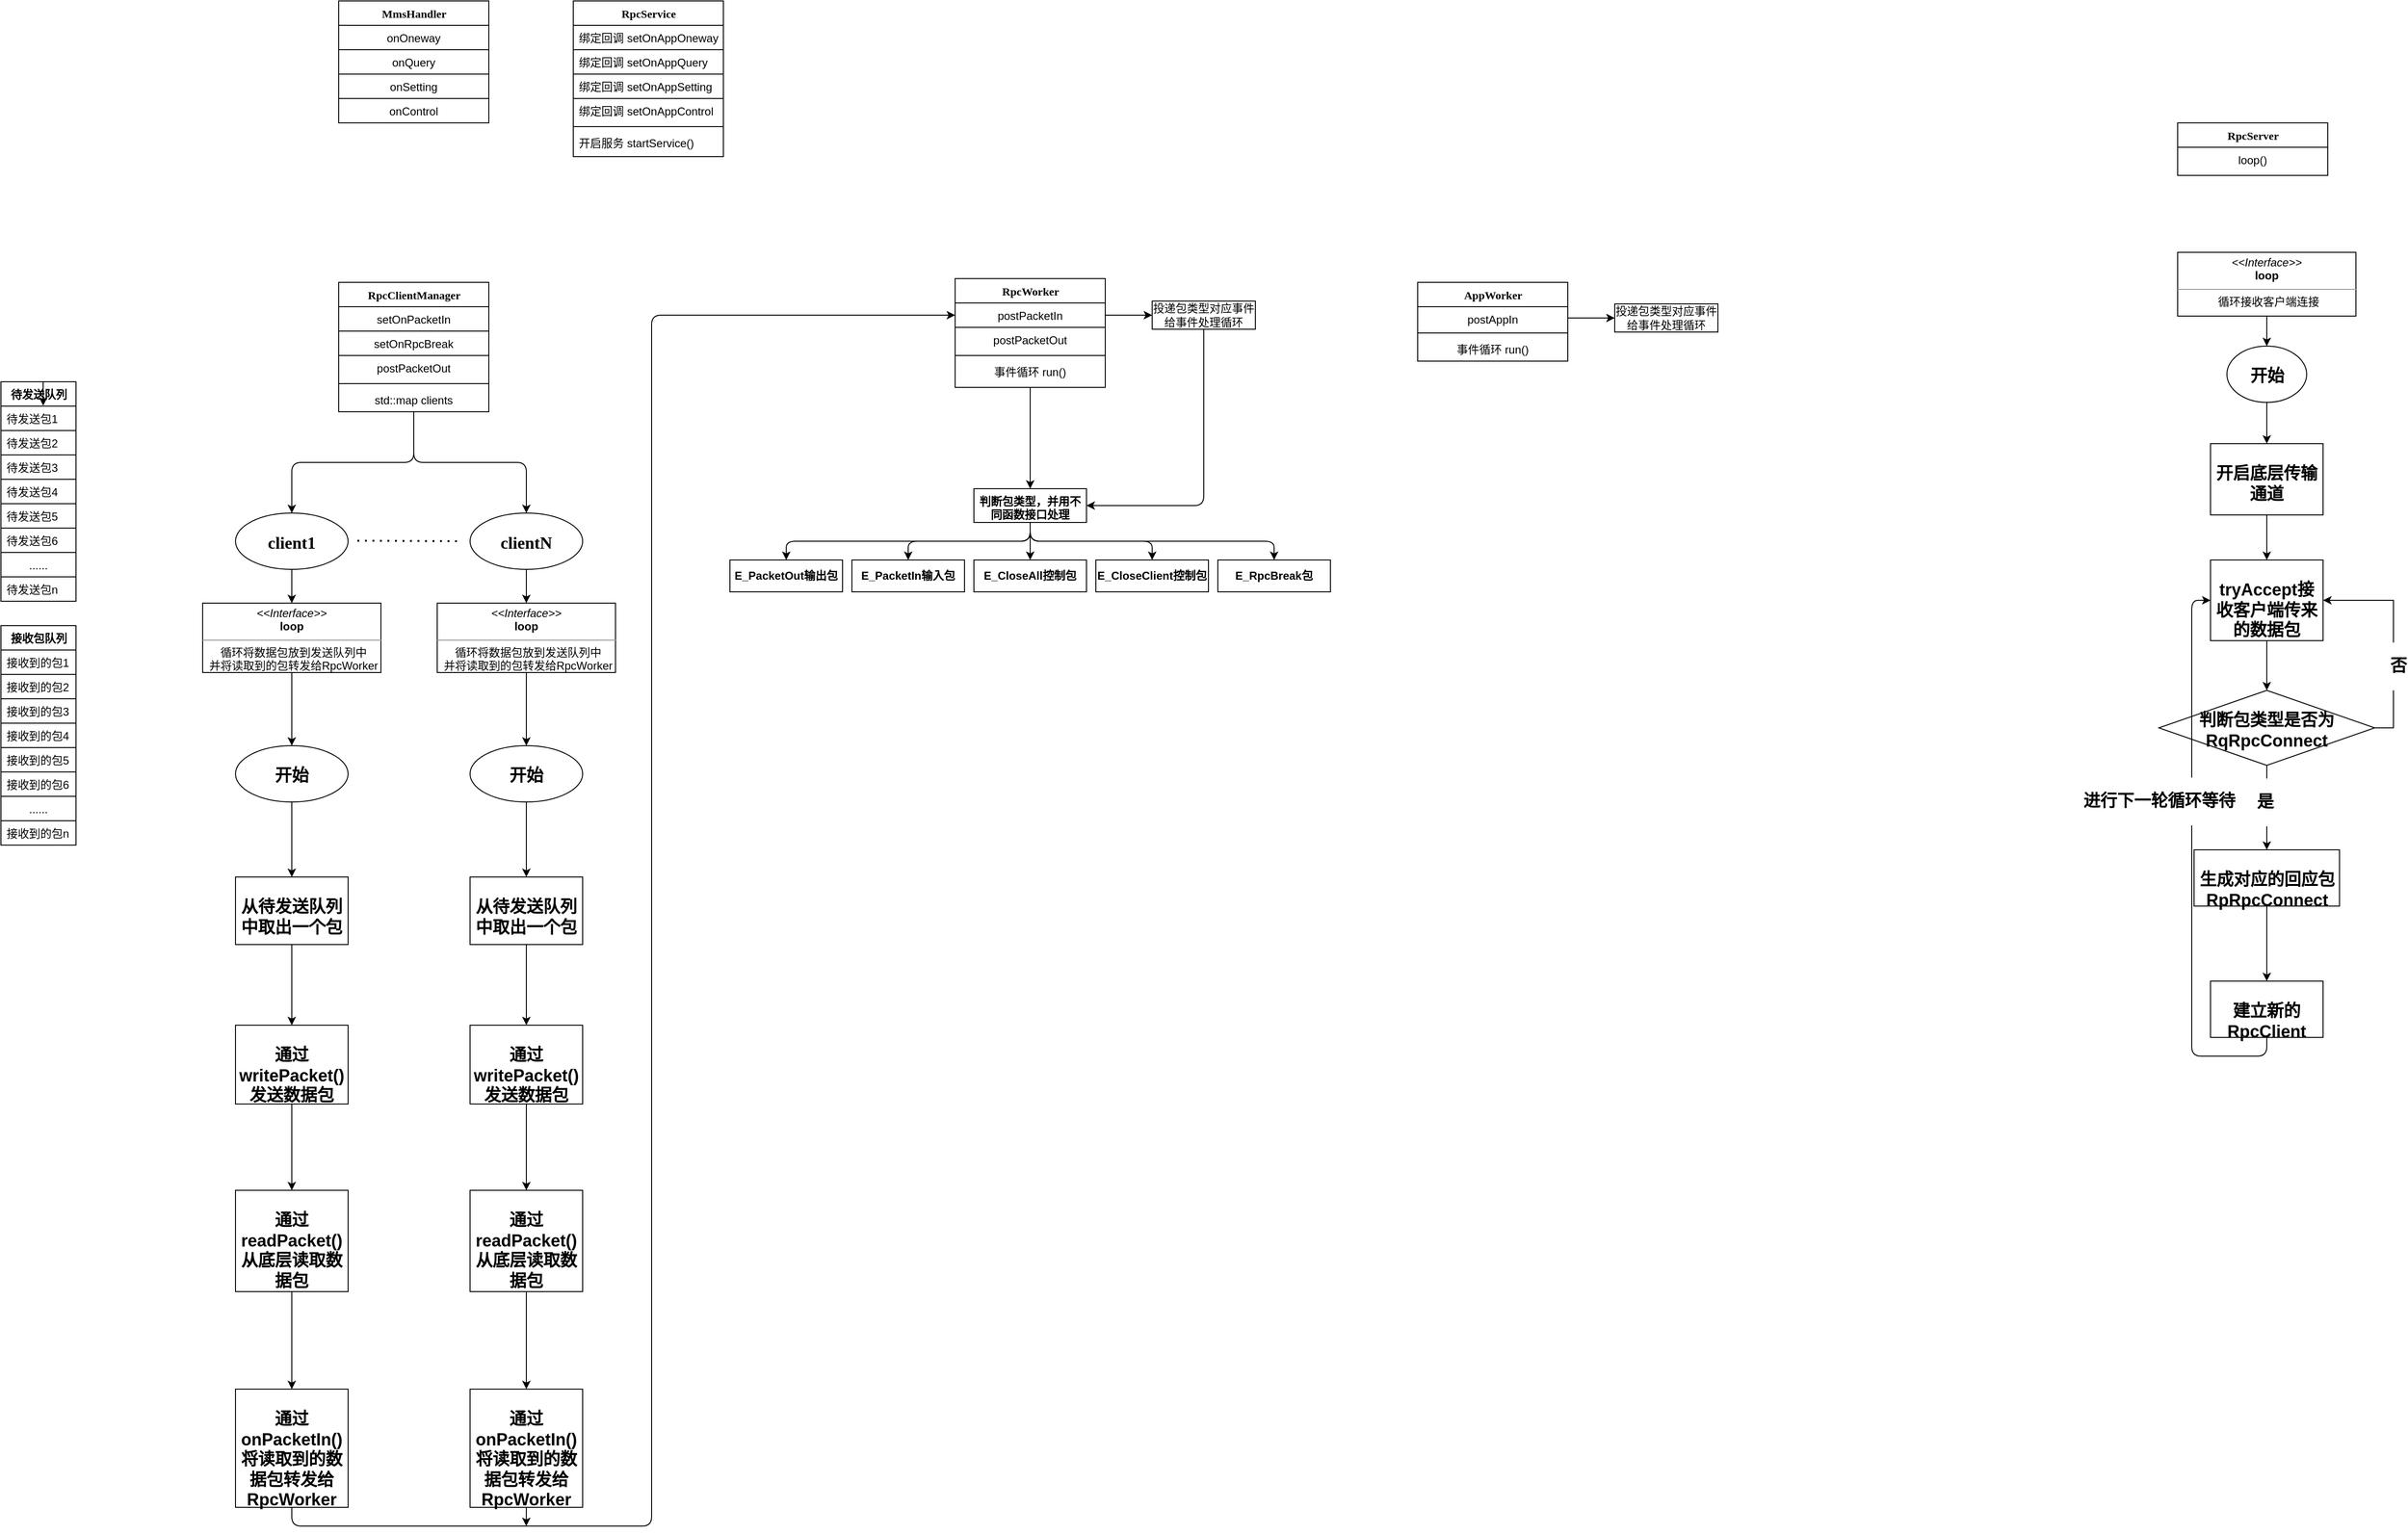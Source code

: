 <mxfile version="16.1.0" type="github">
  <diagram id="BqAmC7BOqAPrUOAA4C0k" name="Page-1">
    <mxGraphModel dx="3031" dy="1164" grid="1" gridSize="10" guides="1" tooltips="1" connect="1" arrows="1" fold="1" page="1" pageScale="1" pageWidth="827" pageHeight="1169" math="0" shadow="0">
      <root>
        <mxCell id="0" />
        <mxCell id="1" parent="0" />
        <mxCell id="0Vug1QAKRGYG_WwzE44U-51" value="" style="edgeStyle=orthogonalEdgeStyle;rounded=1;jumpStyle=none;orthogonalLoop=1;jettySize=auto;html=1;fontSize=12;targetPerimeterSpacing=0;" edge="1" parent="1" source="-O3zTlE9XWn2PVPCjwRp-2" target="0Vug1QAKRGYG_WwzE44U-50">
          <mxGeometry relative="1" as="geometry" />
        </mxCell>
        <mxCell id="0Vug1QAKRGYG_WwzE44U-53" style="edgeStyle=orthogonalEdgeStyle;rounded=1;jumpStyle=none;orthogonalLoop=1;jettySize=auto;html=1;entryX=0.5;entryY=0;entryDx=0;entryDy=0;fontSize=12;targetPerimeterSpacing=0;" edge="1" parent="1" source="-O3zTlE9XWn2PVPCjwRp-2" target="0Vug1QAKRGYG_WwzE44U-52">
          <mxGeometry relative="1" as="geometry" />
        </mxCell>
        <mxCell id="-O3zTlE9XWn2PVPCjwRp-2" value="RpcClientManager" style="swimlane;html=1;fontStyle=1;align=center;verticalAlign=top;childLayout=stackLayout;horizontal=1;startSize=26;horizontalStack=0;resizeParent=1;resizeLast=0;collapsible=1;marginBottom=0;swimlaneFillColor=#ffffff;rounded=0;shadow=0;comic=0;labelBackgroundColor=none;strokeWidth=1;fillColor=none;fontFamily=Verdana;fontSize=12" parent="1" vertex="1">
          <mxGeometry x="20" y="364" width="160" height="138" as="geometry" />
        </mxCell>
        <mxCell id="-O3zTlE9XWn2PVPCjwRp-3" value="setOnPacketIn" style="text;html=1;strokeColor=default;fillColor=none;align=center;verticalAlign=top;spacingLeft=4;spacingRight=4;whiteSpace=wrap;overflow=hidden;rotatable=0;points=[[0,0.5],[1,0.5]];portConstraint=eastwest;" parent="-O3zTlE9XWn2PVPCjwRp-2" vertex="1">
          <mxGeometry y="26" width="160" height="26" as="geometry" />
        </mxCell>
        <mxCell id="-O3zTlE9XWn2PVPCjwRp-4" value="setOnRpcBreak" style="text;html=1;strokeColor=default;fillColor=none;align=center;verticalAlign=top;spacingLeft=4;spacingRight=4;whiteSpace=wrap;overflow=hidden;rotatable=0;points=[[0,0.5],[1,0.5]];portConstraint=eastwest;" parent="-O3zTlE9XWn2PVPCjwRp-2" vertex="1">
          <mxGeometry y="52" width="160" height="26" as="geometry" />
        </mxCell>
        <mxCell id="-O3zTlE9XWn2PVPCjwRp-5" value="postPacketOut" style="text;html=1;strokeColor=none;fillColor=none;align=center;verticalAlign=top;spacingLeft=4;spacingRight=4;whiteSpace=wrap;overflow=hidden;rotatable=0;points=[[0,0.5],[1,0.5]];portConstraint=eastwest;" parent="-O3zTlE9XWn2PVPCjwRp-2" vertex="1">
          <mxGeometry y="78" width="160" height="26" as="geometry" />
        </mxCell>
        <mxCell id="-O3zTlE9XWn2PVPCjwRp-6" value="" style="line;html=1;strokeWidth=1;fillColor=none;align=left;verticalAlign=middle;spacingTop=-1;spacingLeft=3;spacingRight=3;rotatable=0;labelPosition=right;points=[];portConstraint=eastwest;" parent="-O3zTlE9XWn2PVPCjwRp-2" vertex="1">
          <mxGeometry y="104" width="160" height="8" as="geometry" />
        </mxCell>
        <mxCell id="-O3zTlE9XWn2PVPCjwRp-7" value="std::map clients" style="text;html=1;strokeColor=none;fillColor=none;align=center;verticalAlign=top;spacingLeft=4;spacingRight=4;whiteSpace=wrap;overflow=hidden;rotatable=0;points=[[0,0.5],[1,0.5]];portConstraint=eastwest;" parent="-O3zTlE9XWn2PVPCjwRp-2" vertex="1">
          <mxGeometry y="112" width="160" height="26" as="geometry" />
        </mxCell>
        <mxCell id="-O3zTlE9XWn2PVPCjwRp-8" value="MmsHandler" style="swimlane;html=1;fontStyle=1;align=center;verticalAlign=top;childLayout=stackLayout;horizontal=1;startSize=26;horizontalStack=0;resizeParent=1;resizeLast=0;collapsible=1;marginBottom=0;swimlaneFillColor=#ffffff;rounded=0;shadow=0;comic=0;labelBackgroundColor=none;strokeWidth=1;fillColor=none;fontFamily=Verdana;fontSize=12" parent="1" vertex="1">
          <mxGeometry x="20" y="64" width="160" height="130" as="geometry">
            <mxRectangle x="20" y="64" width="120" height="26" as="alternateBounds" />
          </mxGeometry>
        </mxCell>
        <mxCell id="-O3zTlE9XWn2PVPCjwRp-57" value="onOneway" style="text;html=1;strokeColor=none;fillColor=none;align=center;verticalAlign=top;spacingLeft=4;spacingRight=4;whiteSpace=wrap;overflow=hidden;rotatable=0;points=[[0,0.5],[1,0.5]];portConstraint=eastwest;" parent="-O3zTlE9XWn2PVPCjwRp-8" vertex="1">
          <mxGeometry y="26" width="160" height="26" as="geometry" />
        </mxCell>
        <mxCell id="-O3zTlE9XWn2PVPCjwRp-58" value="onQuery" style="text;html=1;strokeColor=default;fillColor=none;align=center;verticalAlign=top;spacingLeft=4;spacingRight=4;whiteSpace=wrap;overflow=hidden;rotatable=0;points=[[0,0.5],[1,0.5]];portConstraint=eastwest;" parent="-O3zTlE9XWn2PVPCjwRp-8" vertex="1">
          <mxGeometry y="52" width="160" height="26" as="geometry" />
        </mxCell>
        <mxCell id="-O3zTlE9XWn2PVPCjwRp-59" value="onSetting" style="text;html=1;strokeColor=default;fillColor=none;align=center;verticalAlign=top;spacingLeft=4;spacingRight=4;whiteSpace=wrap;overflow=hidden;rotatable=0;points=[[0,0.5],[1,0.5]];portConstraint=eastwest;" parent="-O3zTlE9XWn2PVPCjwRp-8" vertex="1">
          <mxGeometry y="78" width="160" height="26" as="geometry" />
        </mxCell>
        <mxCell id="-O3zTlE9XWn2PVPCjwRp-55" value="onControl" style="text;html=1;strokeColor=default;fillColor=none;align=center;verticalAlign=top;spacingLeft=4;spacingRight=4;whiteSpace=wrap;overflow=hidden;rotatable=0;points=[[0,0.5],[1,0.5]];portConstraint=eastwest;" parent="-O3zTlE9XWn2PVPCjwRp-8" vertex="1">
          <mxGeometry y="104" width="160" height="26" as="geometry" />
        </mxCell>
        <mxCell id="-O3zTlE9XWn2PVPCjwRp-19" value="RpcService" style="swimlane;html=1;fontStyle=1;align=center;verticalAlign=top;childLayout=stackLayout;horizontal=1;startSize=26;horizontalStack=0;resizeParent=1;resizeLast=0;collapsible=1;marginBottom=0;swimlaneFillColor=#ffffff;rounded=0;shadow=0;comic=0;labelBackgroundColor=none;strokeWidth=1;fillColor=none;fontFamily=Verdana;fontSize=12" parent="1" vertex="1">
          <mxGeometry x="270" y="64" width="160" height="166" as="geometry" />
        </mxCell>
        <mxCell id="-O3zTlE9XWn2PVPCjwRp-20" value="绑定回调 setOnAppOneway" style="text;html=1;strokeColor=default;fillColor=none;align=left;verticalAlign=top;spacingLeft=4;spacingRight=4;whiteSpace=wrap;overflow=hidden;rotatable=0;points=[[0,0.5],[1,0.5]];portConstraint=eastwest;" parent="-O3zTlE9XWn2PVPCjwRp-19" vertex="1">
          <mxGeometry y="26" width="160" height="26" as="geometry" />
        </mxCell>
        <mxCell id="-O3zTlE9XWn2PVPCjwRp-21" value="绑定回调 setOnAppQuery" style="text;html=1;strokeColor=none;fillColor=none;align=left;verticalAlign=top;spacingLeft=4;spacingRight=4;whiteSpace=wrap;overflow=hidden;rotatable=0;points=[[0,0.5],[1,0.5]];portConstraint=eastwest;" parent="-O3zTlE9XWn2PVPCjwRp-19" vertex="1">
          <mxGeometry y="52" width="160" height="26" as="geometry" />
        </mxCell>
        <mxCell id="-O3zTlE9XWn2PVPCjwRp-61" value="绑定回调 setOnAppSetting" style="text;html=1;strokeColor=default;fillColor=none;align=left;verticalAlign=top;spacingLeft=4;spacingRight=4;whiteSpace=wrap;overflow=hidden;rotatable=0;points=[[0,0.5],[1,0.5]];portConstraint=eastwest;" parent="-O3zTlE9XWn2PVPCjwRp-19" vertex="1">
          <mxGeometry y="78" width="160" height="26" as="geometry" />
        </mxCell>
        <mxCell id="-O3zTlE9XWn2PVPCjwRp-60" value="绑定回调 setOnAppControl" style="text;html=1;strokeColor=none;fillColor=none;align=left;verticalAlign=top;spacingLeft=4;spacingRight=4;whiteSpace=wrap;overflow=hidden;rotatable=0;points=[[0,0.5],[1,0.5]];portConstraint=eastwest;" parent="-O3zTlE9XWn2PVPCjwRp-19" vertex="1">
          <mxGeometry y="104" width="160" height="26" as="geometry" />
        </mxCell>
        <mxCell id="-O3zTlE9XWn2PVPCjwRp-22" value="" style="line;html=1;strokeWidth=1;fillColor=none;align=left;verticalAlign=middle;spacingTop=-1;spacingLeft=3;spacingRight=3;rotatable=0;labelPosition=right;points=[];portConstraint=eastwest;" parent="-O3zTlE9XWn2PVPCjwRp-19" vertex="1">
          <mxGeometry y="130" width="160" height="8" as="geometry" />
        </mxCell>
        <mxCell id="-O3zTlE9XWn2PVPCjwRp-23" value="开启服务 startService()" style="text;html=1;strokeColor=none;fillColor=none;align=left;verticalAlign=top;spacingLeft=4;spacingRight=4;whiteSpace=wrap;overflow=hidden;rotatable=0;points=[[0,0.5],[1,0.5]];portConstraint=eastwest;" parent="-O3zTlE9XWn2PVPCjwRp-19" vertex="1">
          <mxGeometry y="138" width="160" height="26" as="geometry" />
        </mxCell>
        <mxCell id="-O3zTlE9XWn2PVPCjwRp-27" value="待发送队列" style="swimlane;html=1;fontStyle=1;align=center;verticalAlign=top;childLayout=stackLayout;horizontal=1;startSize=26;horizontalStack=0;resizeParent=1;resizeLast=0;collapsible=1;marginBottom=0;swimlaneFillColor=#ffffff;rounded=0;shadow=0;comic=0;labelBackgroundColor=none;strokeWidth=1;fillColor=none;fontFamily=Verdana;fontSize=12" parent="1" vertex="1">
          <mxGeometry x="-340" y="470" width="80" height="234" as="geometry" />
        </mxCell>
        <mxCell id="-O3zTlE9XWn2PVPCjwRp-28" value="待发送包1" style="text;html=1;strokeColor=none;fillColor=none;align=left;verticalAlign=top;spacingLeft=4;spacingRight=4;whiteSpace=wrap;overflow=hidden;rotatable=0;points=[[0,0.5],[1,0.5]];portConstraint=eastwest;" parent="-O3zTlE9XWn2PVPCjwRp-27" vertex="1">
          <mxGeometry y="26" width="80" height="26" as="geometry" />
        </mxCell>
        <mxCell id="0Vug1QAKRGYG_WwzE44U-5" value="&lt;span&gt;待发送包2&lt;/span&gt;" style="text;html=1;strokeColor=default;fillColor=none;align=left;verticalAlign=top;spacingLeft=4;spacingRight=4;whiteSpace=wrap;overflow=hidden;rotatable=0;points=[[0,0.5],[1,0.5]];portConstraint=eastwest;" vertex="1" parent="-O3zTlE9XWn2PVPCjwRp-27">
          <mxGeometry y="52" width="80" height="26" as="geometry" />
        </mxCell>
        <mxCell id="0Vug1QAKRGYG_WwzE44U-4" value="&lt;span&gt;待发送包3&lt;/span&gt;" style="text;html=1;strokeColor=default;fillColor=none;align=left;verticalAlign=top;spacingLeft=4;spacingRight=4;whiteSpace=wrap;overflow=hidden;rotatable=0;points=[[0,0.5],[1,0.5]];portConstraint=eastwest;" vertex="1" parent="-O3zTlE9XWn2PVPCjwRp-27">
          <mxGeometry y="78" width="80" height="26" as="geometry" />
        </mxCell>
        <mxCell id="0Vug1QAKRGYG_WwzE44U-9" value="&lt;span&gt;待发送包4&lt;/span&gt;" style="text;html=1;strokeColor=default;fillColor=none;align=left;verticalAlign=top;spacingLeft=4;spacingRight=4;whiteSpace=wrap;overflow=hidden;rotatable=0;points=[[0,0.5],[1,0.5]];portConstraint=eastwest;" vertex="1" parent="-O3zTlE9XWn2PVPCjwRp-27">
          <mxGeometry y="104" width="80" height="26" as="geometry" />
        </mxCell>
        <mxCell id="0Vug1QAKRGYG_WwzE44U-8" value="待发送包5" style="text;html=1;strokeColor=default;fillColor=none;align=left;verticalAlign=top;spacingLeft=4;spacingRight=4;whiteSpace=wrap;overflow=hidden;rotatable=0;points=[[0,0.5],[1,0.5]];portConstraint=eastwest;" vertex="1" parent="-O3zTlE9XWn2PVPCjwRp-27">
          <mxGeometry y="130" width="80" height="26" as="geometry" />
        </mxCell>
        <mxCell id="0Vug1QAKRGYG_WwzE44U-7" value="&lt;span&gt;待发送包6&lt;/span&gt;" style="text;html=1;strokeColor=default;fillColor=none;align=left;verticalAlign=top;spacingLeft=4;spacingRight=4;whiteSpace=wrap;overflow=hidden;rotatable=0;points=[[0,0.5],[1,0.5]];portConstraint=eastwest;" vertex="1" parent="-O3zTlE9XWn2PVPCjwRp-27">
          <mxGeometry y="156" width="80" height="26" as="geometry" />
        </mxCell>
        <mxCell id="0Vug1QAKRGYG_WwzE44U-6" value="......" style="text;html=1;strokeColor=default;fillColor=none;align=center;verticalAlign=top;spacingLeft=4;spacingRight=4;whiteSpace=wrap;overflow=hidden;rotatable=0;points=[[0,0.5],[1,0.5]];portConstraint=eastwest;" vertex="1" parent="-O3zTlE9XWn2PVPCjwRp-27">
          <mxGeometry y="182" width="80" height="26" as="geometry" />
        </mxCell>
        <mxCell id="0Vug1QAKRGYG_WwzE44U-10" value="&lt;span&gt;待发送包n&lt;/span&gt;" style="text;html=1;strokeColor=default;fillColor=none;align=left;verticalAlign=top;spacingLeft=4;spacingRight=4;whiteSpace=wrap;overflow=hidden;rotatable=0;points=[[0,0.5],[1,0.5]];portConstraint=eastwest;" vertex="1" parent="-O3zTlE9XWn2PVPCjwRp-27">
          <mxGeometry y="208" width="80" height="26" as="geometry" />
        </mxCell>
        <mxCell id="0Vug1QAKRGYG_WwzE44U-87" value="" style="edgeStyle=orthogonalEdgeStyle;rounded=1;jumpStyle=none;orthogonalLoop=1;jettySize=auto;html=1;fontSize=12;targetPerimeterSpacing=0;" edge="1" parent="1" source="-O3zTlE9XWn2PVPCjwRp-35" target="0Vug1QAKRGYG_WwzE44U-86">
          <mxGeometry relative="1" as="geometry" />
        </mxCell>
        <mxCell id="-O3zTlE9XWn2PVPCjwRp-35" value="RpcWorker" style="swimlane;html=1;fontStyle=1;align=center;verticalAlign=top;childLayout=stackLayout;horizontal=1;startSize=26;horizontalStack=0;resizeParent=1;resizeLast=0;collapsible=1;marginBottom=0;swimlaneFillColor=#ffffff;rounded=0;shadow=0;comic=0;labelBackgroundColor=none;strokeWidth=1;fillColor=none;fontFamily=Verdana;fontSize=12" parent="1" vertex="1">
          <mxGeometry x="677" y="360" width="160" height="116" as="geometry" />
        </mxCell>
        <mxCell id="-O3zTlE9XWn2PVPCjwRp-36" value="postPacketIn" style="text;html=1;strokeColor=default;fillColor=none;align=center;verticalAlign=top;spacingLeft=4;spacingRight=4;whiteSpace=wrap;overflow=hidden;rotatable=0;points=[[0,0.5],[1,0.5]];portConstraint=eastwest;" parent="-O3zTlE9XWn2PVPCjwRp-35" vertex="1">
          <mxGeometry y="26" width="160" height="26" as="geometry" />
        </mxCell>
        <mxCell id="-O3zTlE9XWn2PVPCjwRp-37" value="postPacketOut" style="text;html=1;strokeColor=none;fillColor=none;align=center;verticalAlign=top;spacingLeft=4;spacingRight=4;whiteSpace=wrap;overflow=hidden;rotatable=0;points=[[0,0.5],[1,0.5]];portConstraint=eastwest;" parent="-O3zTlE9XWn2PVPCjwRp-35" vertex="1">
          <mxGeometry y="52" width="160" height="26" as="geometry" />
        </mxCell>
        <mxCell id="-O3zTlE9XWn2PVPCjwRp-38" value="" style="line;html=1;strokeWidth=1;fillColor=none;align=left;verticalAlign=middle;spacingTop=-1;spacingLeft=3;spacingRight=3;rotatable=0;labelPosition=right;points=[];portConstraint=eastwest;" parent="-O3zTlE9XWn2PVPCjwRp-35" vertex="1">
          <mxGeometry y="78" width="160" height="8" as="geometry" />
        </mxCell>
        <mxCell id="-O3zTlE9XWn2PVPCjwRp-39" value="事件循环 run()" style="text;html=1;strokeColor=none;fillColor=none;align=center;verticalAlign=top;spacingLeft=4;spacingRight=4;whiteSpace=wrap;overflow=hidden;rotatable=0;points=[[0,0.5],[1,0.5]];portConstraint=eastwest;" parent="-O3zTlE9XWn2PVPCjwRp-35" vertex="1">
          <mxGeometry y="86" width="160" height="26" as="geometry" />
        </mxCell>
        <mxCell id="-O3zTlE9XWn2PVPCjwRp-41" value="AppWorker" style="swimlane;html=1;fontStyle=1;align=center;verticalAlign=top;childLayout=stackLayout;horizontal=1;startSize=26;horizontalStack=0;resizeParent=1;resizeLast=0;collapsible=1;marginBottom=0;swimlaneFillColor=#ffffff;rounded=0;shadow=0;comic=0;labelBackgroundColor=none;strokeWidth=1;fillColor=none;fontFamily=Verdana;fontSize=12" parent="1" vertex="1">
          <mxGeometry x="1170" y="364" width="160" height="84" as="geometry" />
        </mxCell>
        <mxCell id="-O3zTlE9XWn2PVPCjwRp-42" value="postAppIn" style="text;html=1;strokeColor=none;fillColor=none;align=center;verticalAlign=top;spacingLeft=4;spacingRight=4;whiteSpace=wrap;overflow=hidden;rotatable=0;points=[[0,0.5],[1,0.5]];portConstraint=eastwest;" parent="-O3zTlE9XWn2PVPCjwRp-41" vertex="1">
          <mxGeometry y="26" width="160" height="24" as="geometry" />
        </mxCell>
        <mxCell id="-O3zTlE9XWn2PVPCjwRp-44" value="" style="line;html=1;strokeWidth=1;fillColor=none;align=left;verticalAlign=middle;spacingTop=-1;spacingLeft=3;spacingRight=3;rotatable=0;labelPosition=right;points=[];portConstraint=eastwest;" parent="-O3zTlE9XWn2PVPCjwRp-41" vertex="1">
          <mxGeometry y="50" width="160" height="8" as="geometry" />
        </mxCell>
        <mxCell id="-O3zTlE9XWn2PVPCjwRp-45" value="事件循环 run()" style="text;html=1;strokeColor=none;fillColor=none;align=center;verticalAlign=top;spacingLeft=4;spacingRight=4;whiteSpace=wrap;overflow=hidden;rotatable=0;points=[[0,0.5],[1,0.5]];portConstraint=eastwest;" parent="-O3zTlE9XWn2PVPCjwRp-41" vertex="1">
          <mxGeometry y="58" width="160" height="26" as="geometry" />
        </mxCell>
        <mxCell id="-O3zTlE9XWn2PVPCjwRp-48" value="RpcServer" style="swimlane;html=1;fontStyle=1;align=center;verticalAlign=top;childLayout=stackLayout;horizontal=1;startSize=26;horizontalStack=0;resizeParent=1;resizeLast=0;collapsible=1;marginBottom=0;swimlaneFillColor=#ffffff;rounded=0;shadow=0;comic=0;labelBackgroundColor=none;strokeWidth=1;fillColor=none;fontFamily=Verdana;fontSize=12" parent="1" vertex="1">
          <mxGeometry x="1980" y="194" width="160" height="56" as="geometry" />
        </mxCell>
        <mxCell id="-O3zTlE9XWn2PVPCjwRp-49" value="loop()" style="text;html=1;strokeColor=none;fillColor=none;align=center;verticalAlign=top;spacingLeft=4;spacingRight=4;whiteSpace=wrap;overflow=hidden;rotatable=0;points=[[0,0.5],[1,0.5]];portConstraint=eastwest;" parent="-O3zTlE9XWn2PVPCjwRp-48" vertex="1">
          <mxGeometry y="26" width="160" height="26" as="geometry" />
        </mxCell>
        <mxCell id="0Vug1QAKRGYG_WwzE44U-28" value="" style="edgeStyle=orthogonalEdgeStyle;rounded=0;orthogonalLoop=1;jettySize=auto;html=1;" edge="1" parent="1" source="-O3zTlE9XWn2PVPCjwRp-53" target="0Vug1QAKRGYG_WwzE44U-27">
          <mxGeometry relative="1" as="geometry" />
        </mxCell>
        <mxCell id="-O3zTlE9XWn2PVPCjwRp-53" value="&lt;p style=&quot;margin: 0px ; margin-top: 4px ; text-align: center&quot;&gt;&lt;i&gt;&amp;lt;&amp;lt;Interface&amp;gt;&amp;gt;&lt;/i&gt;&lt;br&gt;&lt;b&gt;loop&lt;/b&gt;&lt;/p&gt;&lt;hr size=&quot;1&quot;&gt;&lt;p style=&quot;text-align: center ; margin: 0px 0px 0px 4px&quot;&gt;循环接收客户端连接&lt;/p&gt;" style="verticalAlign=top;align=left;overflow=fill;fontSize=12;fontFamily=Helvetica;html=1;rounded=0;shadow=0;comic=0;labelBackgroundColor=none;strokeWidth=1" parent="1" vertex="1">
          <mxGeometry x="1980" y="332" width="190" height="68" as="geometry" />
        </mxCell>
        <mxCell id="0Vug1QAKRGYG_WwzE44U-1" style="edgeStyle=orthogonalEdgeStyle;rounded=0;orthogonalLoop=1;jettySize=auto;html=1;exitX=0.5;exitY=0;exitDx=0;exitDy=0;entryX=0.563;entryY=0.109;entryDx=0;entryDy=0;entryPerimeter=0;" edge="1" parent="1" source="-O3zTlE9XWn2PVPCjwRp-27" target="-O3zTlE9XWn2PVPCjwRp-27">
          <mxGeometry relative="1" as="geometry" />
        </mxCell>
        <mxCell id="0Vug1QAKRGYG_WwzE44U-11" value="接收包队列" style="swimlane;html=1;fontStyle=1;align=center;verticalAlign=top;childLayout=stackLayout;horizontal=1;startSize=26;horizontalStack=0;resizeParent=1;resizeLast=0;collapsible=1;marginBottom=0;swimlaneFillColor=#ffffff;rounded=0;shadow=0;comic=0;labelBackgroundColor=none;strokeWidth=1;fillColor=none;fontFamily=Verdana;fontSize=12" vertex="1" parent="1">
          <mxGeometry x="-340" y="730" width="80" height="234" as="geometry" />
        </mxCell>
        <mxCell id="0Vug1QAKRGYG_WwzE44U-12" value="接收到的包1" style="text;html=1;strokeColor=none;fillColor=none;align=left;verticalAlign=top;spacingLeft=4;spacingRight=4;whiteSpace=wrap;overflow=hidden;rotatable=0;points=[[0,0.5],[1,0.5]];portConstraint=eastwest;" vertex="1" parent="0Vug1QAKRGYG_WwzE44U-11">
          <mxGeometry y="26" width="80" height="26" as="geometry" />
        </mxCell>
        <mxCell id="0Vug1QAKRGYG_WwzE44U-13" value="接收到的包2" style="text;html=1;strokeColor=default;fillColor=none;align=left;verticalAlign=top;spacingLeft=4;spacingRight=4;whiteSpace=wrap;overflow=hidden;rotatable=0;points=[[0,0.5],[1,0.5]];portConstraint=eastwest;" vertex="1" parent="0Vug1QAKRGYG_WwzE44U-11">
          <mxGeometry y="52" width="80" height="26" as="geometry" />
        </mxCell>
        <mxCell id="0Vug1QAKRGYG_WwzE44U-14" value="接收到的包3" style="text;html=1;strokeColor=default;fillColor=none;align=left;verticalAlign=top;spacingLeft=4;spacingRight=4;whiteSpace=wrap;overflow=hidden;rotatable=0;points=[[0,0.5],[1,0.5]];portConstraint=eastwest;" vertex="1" parent="0Vug1QAKRGYG_WwzE44U-11">
          <mxGeometry y="78" width="80" height="26" as="geometry" />
        </mxCell>
        <mxCell id="0Vug1QAKRGYG_WwzE44U-15" value="接收到的包4" style="text;html=1;strokeColor=default;fillColor=none;align=left;verticalAlign=top;spacingLeft=4;spacingRight=4;whiteSpace=wrap;overflow=hidden;rotatable=0;points=[[0,0.5],[1,0.5]];portConstraint=eastwest;" vertex="1" parent="0Vug1QAKRGYG_WwzE44U-11">
          <mxGeometry y="104" width="80" height="26" as="geometry" />
        </mxCell>
        <mxCell id="0Vug1QAKRGYG_WwzE44U-16" value="接收到的包5" style="text;html=1;strokeColor=default;fillColor=none;align=left;verticalAlign=top;spacingLeft=4;spacingRight=4;whiteSpace=wrap;overflow=hidden;rotatable=0;points=[[0,0.5],[1,0.5]];portConstraint=eastwest;" vertex="1" parent="0Vug1QAKRGYG_WwzE44U-11">
          <mxGeometry y="130" width="80" height="26" as="geometry" />
        </mxCell>
        <mxCell id="0Vug1QAKRGYG_WwzE44U-17" value="接收到的包6" style="text;html=1;strokeColor=default;fillColor=none;align=left;verticalAlign=top;spacingLeft=4;spacingRight=4;whiteSpace=wrap;overflow=hidden;rotatable=0;points=[[0,0.5],[1,0.5]];portConstraint=eastwest;" vertex="1" parent="0Vug1QAKRGYG_WwzE44U-11">
          <mxGeometry y="156" width="80" height="26" as="geometry" />
        </mxCell>
        <mxCell id="0Vug1QAKRGYG_WwzE44U-18" value="......" style="text;html=1;strokeColor=default;fillColor=none;align=center;verticalAlign=top;spacingLeft=4;spacingRight=4;whiteSpace=wrap;overflow=hidden;rotatable=0;points=[[0,0.5],[1,0.5]];portConstraint=eastwest;" vertex="1" parent="0Vug1QAKRGYG_WwzE44U-11">
          <mxGeometry y="182" width="80" height="26" as="geometry" />
        </mxCell>
        <mxCell id="0Vug1QAKRGYG_WwzE44U-19" value="接收到的包n" style="text;html=1;strokeColor=default;fillColor=none;align=left;verticalAlign=top;spacingLeft=4;spacingRight=4;whiteSpace=wrap;overflow=hidden;rotatable=0;points=[[0,0.5],[1,0.5]];portConstraint=eastwest;" vertex="1" parent="0Vug1QAKRGYG_WwzE44U-11">
          <mxGeometry y="208" width="80" height="26" as="geometry" />
        </mxCell>
        <mxCell id="0Vug1QAKRGYG_WwzE44U-31" value="" style="edgeStyle=orthogonalEdgeStyle;rounded=0;orthogonalLoop=1;jettySize=auto;html=1;" edge="1" parent="1" source="0Vug1QAKRGYG_WwzE44U-27" target="0Vug1QAKRGYG_WwzE44U-30">
          <mxGeometry relative="1" as="geometry" />
        </mxCell>
        <mxCell id="0Vug1QAKRGYG_WwzE44U-27" value="&lt;h2&gt;开始&lt;/h2&gt;" style="ellipse;whiteSpace=wrap;html=1;align=center;verticalAlign=top;rounded=0;shadow=0;comic=0;labelBackgroundColor=none;strokeWidth=1;" vertex="1" parent="1">
          <mxGeometry x="2032.5" y="432" width="85" height="60" as="geometry" />
        </mxCell>
        <mxCell id="0Vug1QAKRGYG_WwzE44U-33" value="" style="edgeStyle=orthogonalEdgeStyle;rounded=0;orthogonalLoop=1;jettySize=auto;html=1;fontSize=12;" edge="1" parent="1" source="0Vug1QAKRGYG_WwzE44U-30" target="0Vug1QAKRGYG_WwzE44U-32">
          <mxGeometry relative="1" as="geometry" />
        </mxCell>
        <mxCell id="0Vug1QAKRGYG_WwzE44U-30" value="&lt;h2&gt;开启底层传输通道&lt;/h2&gt;" style="whiteSpace=wrap;html=1;verticalAlign=top;rounded=0;shadow=0;comic=0;labelBackgroundColor=none;strokeWidth=1;" vertex="1" parent="1">
          <mxGeometry x="2015" y="536" width="120" height="76" as="geometry" />
        </mxCell>
        <mxCell id="0Vug1QAKRGYG_WwzE44U-35" value="" style="edgeStyle=orthogonalEdgeStyle;rounded=0;orthogonalLoop=1;jettySize=auto;html=1;fontSize=12;" edge="1" parent="1" source="0Vug1QAKRGYG_WwzE44U-32" target="0Vug1QAKRGYG_WwzE44U-34">
          <mxGeometry relative="1" as="geometry" />
        </mxCell>
        <mxCell id="0Vug1QAKRGYG_WwzE44U-32" value="&lt;h2&gt;tryAccept接收客户端传来的数据包&lt;/h2&gt;" style="whiteSpace=wrap;html=1;verticalAlign=top;rounded=0;shadow=0;comic=0;labelBackgroundColor=none;strokeWidth=1;" vertex="1" parent="1">
          <mxGeometry x="2015" y="660" width="120" height="86" as="geometry" />
        </mxCell>
        <mxCell id="0Vug1QAKRGYG_WwzE44U-36" style="edgeStyle=orthogonalEdgeStyle;rounded=0;orthogonalLoop=1;jettySize=auto;html=1;exitX=1;exitY=0.5;exitDx=0;exitDy=0;entryX=1;entryY=0.5;entryDx=0;entryDy=0;fontSize=12;" edge="1" parent="1" source="0Vug1QAKRGYG_WwzE44U-34" target="0Vug1QAKRGYG_WwzE44U-32">
          <mxGeometry relative="1" as="geometry" />
        </mxCell>
        <mxCell id="0Vug1QAKRGYG_WwzE44U-37" value="&lt;h2&gt;否&lt;/h2&gt;" style="edgeLabel;html=1;align=center;verticalAlign=middle;resizable=0;points=[];fontSize=12;" vertex="1" connectable="0" parent="0Vug1QAKRGYG_WwzE44U-36">
          <mxGeometry x="-0.455" y="-5" relative="1" as="geometry">
            <mxPoint y="-23" as="offset" />
          </mxGeometry>
        </mxCell>
        <mxCell id="0Vug1QAKRGYG_WwzE44U-39" value="" style="edgeStyle=orthogonalEdgeStyle;rounded=0;orthogonalLoop=1;jettySize=auto;html=1;fontSize=12;" edge="1" parent="1" source="0Vug1QAKRGYG_WwzE44U-34" target="0Vug1QAKRGYG_WwzE44U-38">
          <mxGeometry relative="1" as="geometry" />
        </mxCell>
        <mxCell id="0Vug1QAKRGYG_WwzE44U-41" value="&lt;h2&gt;是&lt;/h2&gt;" style="edgeLabel;html=1;align=center;verticalAlign=middle;resizable=0;points=[];fontSize=12;" vertex="1" connectable="0" parent="0Vug1QAKRGYG_WwzE44U-39">
          <mxGeometry x="-0.244" y="-3" relative="1" as="geometry">
            <mxPoint x="1" y="5" as="offset" />
          </mxGeometry>
        </mxCell>
        <mxCell id="0Vug1QAKRGYG_WwzE44U-34" value="&lt;h2&gt;判断包类型是否为RqRpcConnect&lt;/h2&gt;" style="rhombus;whiteSpace=wrap;html=1;verticalAlign=top;rounded=0;shadow=0;comic=0;labelBackgroundColor=none;strokeWidth=1;" vertex="1" parent="1">
          <mxGeometry x="1960" y="799" width="230" height="80" as="geometry" />
        </mxCell>
        <mxCell id="0Vug1QAKRGYG_WwzE44U-43" value="" style="edgeStyle=orthogonalEdgeStyle;rounded=0;orthogonalLoop=1;jettySize=auto;html=1;fontSize=12;" edge="1" parent="1" source="0Vug1QAKRGYG_WwzE44U-38" target="0Vug1QAKRGYG_WwzE44U-42">
          <mxGeometry relative="1" as="geometry" />
        </mxCell>
        <mxCell id="0Vug1QAKRGYG_WwzE44U-38" value="&lt;h2&gt;生成对应的回应包RpRpcConnect&lt;/h2&gt;" style="whiteSpace=wrap;html=1;verticalAlign=top;rounded=0;shadow=0;comic=0;labelBackgroundColor=none;strokeWidth=1;" vertex="1" parent="1">
          <mxGeometry x="1997.5" y="969" width="155" height="60" as="geometry" />
        </mxCell>
        <mxCell id="0Vug1QAKRGYG_WwzE44U-42" value="&lt;h2&gt;建立新的RpcClient&lt;/h2&gt;" style="whiteSpace=wrap;html=1;verticalAlign=top;rounded=0;shadow=0;comic=0;labelBackgroundColor=none;strokeWidth=1;" vertex="1" parent="1">
          <mxGeometry x="2015" y="1109" width="120" height="60" as="geometry" />
        </mxCell>
        <mxCell id="0Vug1QAKRGYG_WwzE44U-47" style="edgeStyle=orthogonalEdgeStyle;rounded=1;orthogonalLoop=1;jettySize=auto;html=1;exitX=0.5;exitY=1;exitDx=0;exitDy=0;entryX=0;entryY=0.5;entryDx=0;entryDy=0;fontSize=12;targetPerimeterSpacing=0;horizontal=1;labelPosition=left;verticalLabelPosition=middle;align=right;verticalAlign=top;jumpStyle=none;" edge="1" parent="1" source="0Vug1QAKRGYG_WwzE44U-42" target="0Vug1QAKRGYG_WwzE44U-32">
          <mxGeometry relative="1" as="geometry">
            <Array as="points">
              <mxPoint x="2075" y="1189" />
              <mxPoint x="1995" y="1189" />
              <mxPoint x="1995" y="703" />
            </Array>
          </mxGeometry>
        </mxCell>
        <mxCell id="0Vug1QAKRGYG_WwzE44U-48" value="&lt;h2&gt;进行下一轮循环等待&lt;/h2&gt;" style="edgeLabel;html=1;align=center;verticalAlign=middle;resizable=0;points=[];fontSize=12;" vertex="1" connectable="0" parent="0Vug1QAKRGYG_WwzE44U-47">
          <mxGeometry x="0.741" y="-1" relative="1" as="geometry">
            <mxPoint x="-36" y="155" as="offset" />
          </mxGeometry>
        </mxCell>
        <mxCell id="0Vug1QAKRGYG_WwzE44U-56" style="edgeStyle=orthogonalEdgeStyle;rounded=1;jumpStyle=none;orthogonalLoop=1;jettySize=auto;html=1;exitX=0.5;exitY=1;exitDx=0;exitDy=0;entryX=0.5;entryY=0;entryDx=0;entryDy=0;fontSize=12;targetPerimeterSpacing=0;" edge="1" parent="1" source="0Vug1QAKRGYG_WwzE44U-50" target="0Vug1QAKRGYG_WwzE44U-55">
          <mxGeometry relative="1" as="geometry" />
        </mxCell>
        <mxCell id="0Vug1QAKRGYG_WwzE44U-50" value="&lt;h2&gt;client1&lt;/h2&gt;" style="ellipse;whiteSpace=wrap;html=1;fontFamily=Verdana;verticalAlign=top;fillColor=none;fontStyle=1;startSize=26;swimlaneFillColor=#ffffff;rounded=0;shadow=0;comic=0;labelBackgroundColor=none;strokeWidth=1;" vertex="1" parent="1">
          <mxGeometry x="-90" y="610" width="120" height="60" as="geometry" />
        </mxCell>
        <mxCell id="0Vug1QAKRGYG_WwzE44U-79" style="edgeStyle=orthogonalEdgeStyle;rounded=1;jumpStyle=none;orthogonalLoop=1;jettySize=auto;html=1;exitX=0.5;exitY=1;exitDx=0;exitDy=0;entryX=0.5;entryY=0;entryDx=0;entryDy=0;fontSize=12;targetPerimeterSpacing=0;" edge="1" parent="1" source="0Vug1QAKRGYG_WwzE44U-52" target="0Vug1QAKRGYG_WwzE44U-69">
          <mxGeometry relative="1" as="geometry" />
        </mxCell>
        <mxCell id="0Vug1QAKRGYG_WwzE44U-52" value="&lt;h2&gt;clientN&lt;/h2&gt;" style="ellipse;whiteSpace=wrap;html=1;fontFamily=Verdana;verticalAlign=top;fillColor=none;fontStyle=1;startSize=26;swimlaneFillColor=#ffffff;rounded=0;shadow=0;comic=0;labelBackgroundColor=none;strokeWidth=1;" vertex="1" parent="1">
          <mxGeometry x="160" y="610" width="120" height="60" as="geometry" />
        </mxCell>
        <mxCell id="0Vug1QAKRGYG_WwzE44U-54" value="" style="endArrow=none;dashed=1;html=1;dashPattern=1 3;strokeWidth=2;rounded=1;fontSize=12;targetPerimeterSpacing=0;jumpStyle=none;" edge="1" parent="1">
          <mxGeometry width="50" height="50" relative="1" as="geometry">
            <mxPoint x="40" y="639.52" as="sourcePoint" />
            <mxPoint x="150" y="640" as="targetPoint" />
            <Array as="points">
              <mxPoint x="50" y="639.52" />
            </Array>
          </mxGeometry>
        </mxCell>
        <mxCell id="0Vug1QAKRGYG_WwzE44U-59" value="" style="edgeStyle=orthogonalEdgeStyle;rounded=1;jumpStyle=none;orthogonalLoop=1;jettySize=auto;html=1;fontSize=12;targetPerimeterSpacing=0;" edge="1" parent="1" source="0Vug1QAKRGYG_WwzE44U-55" target="0Vug1QAKRGYG_WwzE44U-58">
          <mxGeometry relative="1" as="geometry" />
        </mxCell>
        <mxCell id="0Vug1QAKRGYG_WwzE44U-55" value="&lt;p style=&quot;margin: 0px ; margin-top: 4px ; text-align: center&quot;&gt;&lt;i&gt;&amp;lt;&amp;lt;Interface&amp;gt;&amp;gt;&lt;/i&gt;&lt;br&gt;&lt;b&gt;loop&lt;/b&gt;&lt;/p&gt;&lt;hr size=&quot;1&quot;&gt;&lt;p style=&quot;text-align: center ; margin: 0px 0px 0px 4px&quot;&gt;循环将数据包放到发送队列中&lt;/p&gt;&lt;p style=&quot;text-align: center ; margin: 0px 0px 0px 4px&quot;&gt;并将读取到的包转发给RpcWorker&lt;/p&gt;" style="verticalAlign=top;align=left;overflow=fill;fontSize=12;fontFamily=Helvetica;html=1;rounded=0;shadow=0;comic=0;labelBackgroundColor=none;strokeWidth=1" vertex="1" parent="1">
          <mxGeometry x="-125" y="706" width="190" height="74" as="geometry" />
        </mxCell>
        <mxCell id="0Vug1QAKRGYG_WwzE44U-61" value="" style="edgeStyle=orthogonalEdgeStyle;rounded=1;jumpStyle=none;orthogonalLoop=1;jettySize=auto;html=1;fontSize=12;targetPerimeterSpacing=0;" edge="1" parent="1" source="0Vug1QAKRGYG_WwzE44U-58" target="0Vug1QAKRGYG_WwzE44U-60">
          <mxGeometry relative="1" as="geometry" />
        </mxCell>
        <mxCell id="0Vug1QAKRGYG_WwzE44U-58" value="&lt;h2&gt;开始&lt;/h2&gt;" style="ellipse;whiteSpace=wrap;html=1;align=center;verticalAlign=top;rounded=0;shadow=0;comic=0;labelBackgroundColor=none;strokeWidth=1;" vertex="1" parent="1">
          <mxGeometry x="-90" y="858" width="120" height="60" as="geometry" />
        </mxCell>
        <mxCell id="0Vug1QAKRGYG_WwzE44U-63" value="" style="edgeStyle=orthogonalEdgeStyle;rounded=1;jumpStyle=none;orthogonalLoop=1;jettySize=auto;html=1;fontSize=12;targetPerimeterSpacing=0;" edge="1" parent="1" source="0Vug1QAKRGYG_WwzE44U-60" target="0Vug1QAKRGYG_WwzE44U-62">
          <mxGeometry relative="1" as="geometry" />
        </mxCell>
        <mxCell id="0Vug1QAKRGYG_WwzE44U-60" value="&lt;h2&gt;从待发送队列中取出一个包&lt;/h2&gt;" style="whiteSpace=wrap;html=1;align=center;verticalAlign=top;rounded=0;shadow=0;comic=0;labelBackgroundColor=none;strokeWidth=1;" vertex="1" parent="1">
          <mxGeometry x="-90" y="998" width="120" height="72" as="geometry" />
        </mxCell>
        <mxCell id="0Vug1QAKRGYG_WwzE44U-65" value="" style="edgeStyle=orthogonalEdgeStyle;rounded=1;jumpStyle=none;orthogonalLoop=1;jettySize=auto;html=1;fontSize=12;targetPerimeterSpacing=0;" edge="1" parent="1" source="0Vug1QAKRGYG_WwzE44U-62" target="0Vug1QAKRGYG_WwzE44U-64">
          <mxGeometry relative="1" as="geometry" />
        </mxCell>
        <mxCell id="0Vug1QAKRGYG_WwzE44U-62" value="&lt;h2&gt;通过writePacket()发送数据包&lt;/h2&gt;" style="whiteSpace=wrap;html=1;verticalAlign=top;rounded=0;shadow=0;comic=0;labelBackgroundColor=none;strokeWidth=1;" vertex="1" parent="1">
          <mxGeometry x="-90" y="1156" width="120" height="84" as="geometry" />
        </mxCell>
        <mxCell id="0Vug1QAKRGYG_WwzE44U-67" value="" style="edgeStyle=orthogonalEdgeStyle;rounded=1;jumpStyle=none;orthogonalLoop=1;jettySize=auto;html=1;fontSize=12;targetPerimeterSpacing=0;" edge="1" parent="1" source="0Vug1QAKRGYG_WwzE44U-64" target="0Vug1QAKRGYG_WwzE44U-66">
          <mxGeometry relative="1" as="geometry" />
        </mxCell>
        <mxCell id="0Vug1QAKRGYG_WwzE44U-64" value="&lt;h2&gt;通过readPacket()从底层读取数据包&lt;/h2&gt;" style="whiteSpace=wrap;html=1;verticalAlign=top;rounded=0;shadow=0;comic=0;labelBackgroundColor=none;strokeWidth=1;" vertex="1" parent="1">
          <mxGeometry x="-90" y="1332" width="120" height="108" as="geometry" />
        </mxCell>
        <mxCell id="0Vug1QAKRGYG_WwzE44U-103" style="edgeStyle=orthogonalEdgeStyle;rounded=1;jumpStyle=none;orthogonalLoop=1;jettySize=auto;html=1;exitX=0.5;exitY=1;exitDx=0;exitDy=0;entryX=0;entryY=0.5;entryDx=0;entryDy=0;fontSize=12;targetPerimeterSpacing=0;" edge="1" parent="1" source="0Vug1QAKRGYG_WwzE44U-66" target="-O3zTlE9XWn2PVPCjwRp-36">
          <mxGeometry relative="1" as="geometry" />
        </mxCell>
        <mxCell id="0Vug1QAKRGYG_WwzE44U-66" value="&lt;h2&gt;通过onPacketIn()将读取到的数据包转发给RpcWorker&lt;/h2&gt;" style="whiteSpace=wrap;html=1;verticalAlign=top;rounded=0;shadow=0;comic=0;labelBackgroundColor=none;strokeWidth=1;" vertex="1" parent="1">
          <mxGeometry x="-90" y="1544" width="120" height="126" as="geometry" />
        </mxCell>
        <mxCell id="0Vug1QAKRGYG_WwzE44U-68" value="" style="edgeStyle=orthogonalEdgeStyle;rounded=1;jumpStyle=none;orthogonalLoop=1;jettySize=auto;html=1;fontSize=12;targetPerimeterSpacing=0;" edge="1" parent="1" source="0Vug1QAKRGYG_WwzE44U-69" target="0Vug1QAKRGYG_WwzE44U-71">
          <mxGeometry relative="1" as="geometry" />
        </mxCell>
        <mxCell id="0Vug1QAKRGYG_WwzE44U-69" value="&lt;p style=&quot;margin: 0px ; margin-top: 4px ; text-align: center&quot;&gt;&lt;i&gt;&amp;lt;&amp;lt;Interface&amp;gt;&amp;gt;&lt;/i&gt;&lt;br&gt;&lt;b&gt;loop&lt;/b&gt;&lt;/p&gt;&lt;hr size=&quot;1&quot;&gt;&lt;p style=&quot;text-align: center ; margin: 0px 0px 0px 4px&quot;&gt;循环将数据包放到发送队列中&lt;/p&gt;&lt;p style=&quot;text-align: center ; margin: 0px 0px 0px 4px&quot;&gt;并将读取到的包转发给RpcWorker&lt;/p&gt;" style="verticalAlign=top;align=left;overflow=fill;fontSize=12;fontFamily=Helvetica;html=1;rounded=0;shadow=0;comic=0;labelBackgroundColor=none;strokeWidth=1" vertex="1" parent="1">
          <mxGeometry x="125" y="706" width="190" height="74" as="geometry" />
        </mxCell>
        <mxCell id="0Vug1QAKRGYG_WwzE44U-70" value="" style="edgeStyle=orthogonalEdgeStyle;rounded=1;jumpStyle=none;orthogonalLoop=1;jettySize=auto;html=1;fontSize=12;targetPerimeterSpacing=0;" edge="1" parent="1" source="0Vug1QAKRGYG_WwzE44U-71" target="0Vug1QAKRGYG_WwzE44U-73">
          <mxGeometry relative="1" as="geometry" />
        </mxCell>
        <mxCell id="0Vug1QAKRGYG_WwzE44U-71" value="&lt;h2&gt;开始&lt;/h2&gt;" style="ellipse;whiteSpace=wrap;html=1;align=center;verticalAlign=top;rounded=0;shadow=0;comic=0;labelBackgroundColor=none;strokeWidth=1;" vertex="1" parent="1">
          <mxGeometry x="160" y="858" width="120" height="60" as="geometry" />
        </mxCell>
        <mxCell id="0Vug1QAKRGYG_WwzE44U-72" value="" style="edgeStyle=orthogonalEdgeStyle;rounded=1;jumpStyle=none;orthogonalLoop=1;jettySize=auto;html=1;fontSize=12;targetPerimeterSpacing=0;" edge="1" parent="1" source="0Vug1QAKRGYG_WwzE44U-73" target="0Vug1QAKRGYG_WwzE44U-75">
          <mxGeometry relative="1" as="geometry" />
        </mxCell>
        <mxCell id="0Vug1QAKRGYG_WwzE44U-73" value="&lt;h2&gt;从待发送队列中取出一个包&lt;/h2&gt;" style="whiteSpace=wrap;html=1;align=center;verticalAlign=top;rounded=0;shadow=0;comic=0;labelBackgroundColor=none;strokeWidth=1;" vertex="1" parent="1">
          <mxGeometry x="160" y="998" width="120" height="72" as="geometry" />
        </mxCell>
        <mxCell id="0Vug1QAKRGYG_WwzE44U-74" value="" style="edgeStyle=orthogonalEdgeStyle;rounded=1;jumpStyle=none;orthogonalLoop=1;jettySize=auto;html=1;fontSize=12;targetPerimeterSpacing=0;" edge="1" parent="1" source="0Vug1QAKRGYG_WwzE44U-75" target="0Vug1QAKRGYG_WwzE44U-77">
          <mxGeometry relative="1" as="geometry" />
        </mxCell>
        <mxCell id="0Vug1QAKRGYG_WwzE44U-75" value="&lt;h2&gt;通过writePacket()发送数据包&lt;/h2&gt;" style="whiteSpace=wrap;html=1;verticalAlign=top;rounded=0;shadow=0;comic=0;labelBackgroundColor=none;strokeWidth=1;" vertex="1" parent="1">
          <mxGeometry x="160" y="1156" width="120" height="84" as="geometry" />
        </mxCell>
        <mxCell id="0Vug1QAKRGYG_WwzE44U-76" value="" style="edgeStyle=orthogonalEdgeStyle;rounded=1;jumpStyle=none;orthogonalLoop=1;jettySize=auto;html=1;fontSize=12;targetPerimeterSpacing=0;" edge="1" parent="1" source="0Vug1QAKRGYG_WwzE44U-77" target="0Vug1QAKRGYG_WwzE44U-78">
          <mxGeometry relative="1" as="geometry" />
        </mxCell>
        <mxCell id="0Vug1QAKRGYG_WwzE44U-77" value="&lt;h2&gt;通过readPacket()从底层读取数据包&lt;/h2&gt;" style="whiteSpace=wrap;html=1;verticalAlign=top;rounded=0;shadow=0;comic=0;labelBackgroundColor=none;strokeWidth=1;" vertex="1" parent="1">
          <mxGeometry x="160" y="1332" width="120" height="108" as="geometry" />
        </mxCell>
        <mxCell id="0Vug1QAKRGYG_WwzE44U-106" style="edgeStyle=orthogonalEdgeStyle;rounded=1;jumpStyle=none;orthogonalLoop=1;jettySize=auto;html=1;exitX=0.5;exitY=1;exitDx=0;exitDy=0;fontSize=12;targetPerimeterSpacing=0;" edge="1" parent="1" source="0Vug1QAKRGYG_WwzE44U-78">
          <mxGeometry relative="1" as="geometry">
            <mxPoint x="219.897" y="1690" as="targetPoint" />
          </mxGeometry>
        </mxCell>
        <mxCell id="0Vug1QAKRGYG_WwzE44U-78" value="&lt;h2&gt;通过onPacketIn()将读取到的数据包转发给RpcWorker&lt;/h2&gt;" style="whiteSpace=wrap;html=1;verticalAlign=top;rounded=0;shadow=0;comic=0;labelBackgroundColor=none;strokeWidth=1;" vertex="1" parent="1">
          <mxGeometry x="160" y="1544" width="120" height="126" as="geometry" />
        </mxCell>
        <mxCell id="0Vug1QAKRGYG_WwzE44U-102" style="edgeStyle=orthogonalEdgeStyle;rounded=1;jumpStyle=none;orthogonalLoop=1;jettySize=auto;html=1;exitX=0.5;exitY=1;exitDx=0;exitDy=0;entryX=1;entryY=0.5;entryDx=0;entryDy=0;fontSize=12;targetPerimeterSpacing=0;" edge="1" parent="1" source="0Vug1QAKRGYG_WwzE44U-84" target="0Vug1QAKRGYG_WwzE44U-86">
          <mxGeometry relative="1" as="geometry" />
        </mxCell>
        <mxCell id="0Vug1QAKRGYG_WwzE44U-84" value="投递包类型对应事件给事件处理循环" style="rounded=0;whiteSpace=wrap;html=1;fontSize=12;strokeColor=default;fillColor=none;" vertex="1" parent="1">
          <mxGeometry x="887" y="384" width="110" height="30" as="geometry" />
        </mxCell>
        <mxCell id="0Vug1QAKRGYG_WwzE44U-85" style="edgeStyle=orthogonalEdgeStyle;rounded=1;jumpStyle=none;orthogonalLoop=1;jettySize=auto;html=1;exitX=1;exitY=0.5;exitDx=0;exitDy=0;entryX=0;entryY=0.5;entryDx=0;entryDy=0;fontSize=12;targetPerimeterSpacing=0;" edge="1" parent="1" source="-O3zTlE9XWn2PVPCjwRp-36" target="0Vug1QAKRGYG_WwzE44U-84">
          <mxGeometry relative="1" as="geometry" />
        </mxCell>
        <mxCell id="0Vug1QAKRGYG_WwzE44U-94" style="edgeStyle=orthogonalEdgeStyle;rounded=1;jumpStyle=none;orthogonalLoop=1;jettySize=auto;html=1;exitX=0.5;exitY=1;exitDx=0;exitDy=0;entryX=0.5;entryY=0;entryDx=0;entryDy=0;fontSize=12;targetPerimeterSpacing=0;" edge="1" parent="1" source="0Vug1QAKRGYG_WwzE44U-86" target="0Vug1QAKRGYG_WwzE44U-88">
          <mxGeometry relative="1" as="geometry" />
        </mxCell>
        <mxCell id="0Vug1QAKRGYG_WwzE44U-95" style="edgeStyle=orthogonalEdgeStyle;rounded=1;jumpStyle=none;orthogonalLoop=1;jettySize=auto;html=1;exitX=0.5;exitY=1;exitDx=0;exitDy=0;entryX=0.5;entryY=0;entryDx=0;entryDy=0;fontSize=12;targetPerimeterSpacing=0;" edge="1" parent="1" source="0Vug1QAKRGYG_WwzE44U-86" target="0Vug1QAKRGYG_WwzE44U-89">
          <mxGeometry relative="1" as="geometry" />
        </mxCell>
        <mxCell id="0Vug1QAKRGYG_WwzE44U-96" style="edgeStyle=orthogonalEdgeStyle;rounded=1;jumpStyle=none;orthogonalLoop=1;jettySize=auto;html=1;exitX=0.5;exitY=1;exitDx=0;exitDy=0;entryX=0.5;entryY=0;entryDx=0;entryDy=0;fontSize=12;targetPerimeterSpacing=0;" edge="1" parent="1" source="0Vug1QAKRGYG_WwzE44U-86" target="0Vug1QAKRGYG_WwzE44U-91">
          <mxGeometry relative="1" as="geometry" />
        </mxCell>
        <mxCell id="0Vug1QAKRGYG_WwzE44U-97" style="edgeStyle=orthogonalEdgeStyle;rounded=1;jumpStyle=none;orthogonalLoop=1;jettySize=auto;html=1;exitX=0.5;exitY=1;exitDx=0;exitDy=0;entryX=0.5;entryY=0;entryDx=0;entryDy=0;fontSize=12;targetPerimeterSpacing=0;" edge="1" parent="1" source="0Vug1QAKRGYG_WwzE44U-86" target="0Vug1QAKRGYG_WwzE44U-92">
          <mxGeometry relative="1" as="geometry" />
        </mxCell>
        <mxCell id="0Vug1QAKRGYG_WwzE44U-98" style="edgeStyle=orthogonalEdgeStyle;rounded=1;jumpStyle=none;orthogonalLoop=1;jettySize=auto;html=1;exitX=0.5;exitY=1;exitDx=0;exitDy=0;entryX=0.5;entryY=0;entryDx=0;entryDy=0;fontSize=12;targetPerimeterSpacing=0;" edge="1" parent="1" source="0Vug1QAKRGYG_WwzE44U-86" target="0Vug1QAKRGYG_WwzE44U-93">
          <mxGeometry relative="1" as="geometry" />
        </mxCell>
        <mxCell id="0Vug1QAKRGYG_WwzE44U-86" value="判断包类型，并用不同函数接口处理" style="whiteSpace=wrap;html=1;fontFamily=Verdana;verticalAlign=top;fillColor=none;fontStyle=1;startSize=26;swimlaneFillColor=#ffffff;rounded=0;shadow=0;comic=0;labelBackgroundColor=none;strokeWidth=1;" vertex="1" parent="1">
          <mxGeometry x="697" y="584" width="120" height="36" as="geometry" />
        </mxCell>
        <mxCell id="0Vug1QAKRGYG_WwzE44U-88" value="&lt;h4&gt;E_PacketOut输出包&lt;/h4&gt;" style="rounded=0;whiteSpace=wrap;html=1;fontSize=12;strokeColor=default;fillColor=none;" vertex="1" parent="1">
          <mxGeometry x="437" y="660" width="120" height="34" as="geometry" />
        </mxCell>
        <mxCell id="0Vug1QAKRGYG_WwzE44U-89" value="&lt;h4&gt;E_PacketIn输入包&lt;/h4&gt;" style="rounded=0;whiteSpace=wrap;html=1;fontSize=12;strokeColor=default;fillColor=none;" vertex="1" parent="1">
          <mxGeometry x="567" y="660" width="120" height="34" as="geometry" />
        </mxCell>
        <mxCell id="0Vug1QAKRGYG_WwzE44U-91" value="&lt;h4&gt;E_CloseAll控制包&lt;/h4&gt;" style="rounded=0;whiteSpace=wrap;html=1;fontSize=12;strokeColor=default;fillColor=none;" vertex="1" parent="1">
          <mxGeometry x="697" y="660" width="120" height="34" as="geometry" />
        </mxCell>
        <mxCell id="0Vug1QAKRGYG_WwzE44U-92" value="&lt;h4&gt;E_CloseClient控制包&lt;/h4&gt;" style="rounded=0;whiteSpace=wrap;html=1;fontSize=12;strokeColor=default;fillColor=none;" vertex="1" parent="1">
          <mxGeometry x="827" y="660" width="120" height="34" as="geometry" />
        </mxCell>
        <mxCell id="0Vug1QAKRGYG_WwzE44U-93" value="&lt;h4&gt;E_RpcBreak包&lt;/h4&gt;" style="rounded=0;whiteSpace=wrap;html=1;fontSize=12;strokeColor=default;fillColor=none;" vertex="1" parent="1">
          <mxGeometry x="957" y="660" width="120" height="34" as="geometry" />
        </mxCell>
        <mxCell id="0Vug1QAKRGYG_WwzE44U-99" value="投递包类型对应事件给事件处理循环" style="rounded=0;whiteSpace=wrap;html=1;fontSize=12;strokeColor=default;fillColor=none;" vertex="1" parent="1">
          <mxGeometry x="1380" y="387" width="110" height="30" as="geometry" />
        </mxCell>
        <mxCell id="0Vug1QAKRGYG_WwzE44U-101" style="edgeStyle=orthogonalEdgeStyle;rounded=1;jumpStyle=none;orthogonalLoop=1;jettySize=auto;html=1;exitX=1;exitY=0.5;exitDx=0;exitDy=0;entryX=0;entryY=0.5;entryDx=0;entryDy=0;fontSize=12;targetPerimeterSpacing=0;" edge="1" parent="1" source="-O3zTlE9XWn2PVPCjwRp-42" target="0Vug1QAKRGYG_WwzE44U-99">
          <mxGeometry relative="1" as="geometry" />
        </mxCell>
      </root>
    </mxGraphModel>
  </diagram>
</mxfile>
